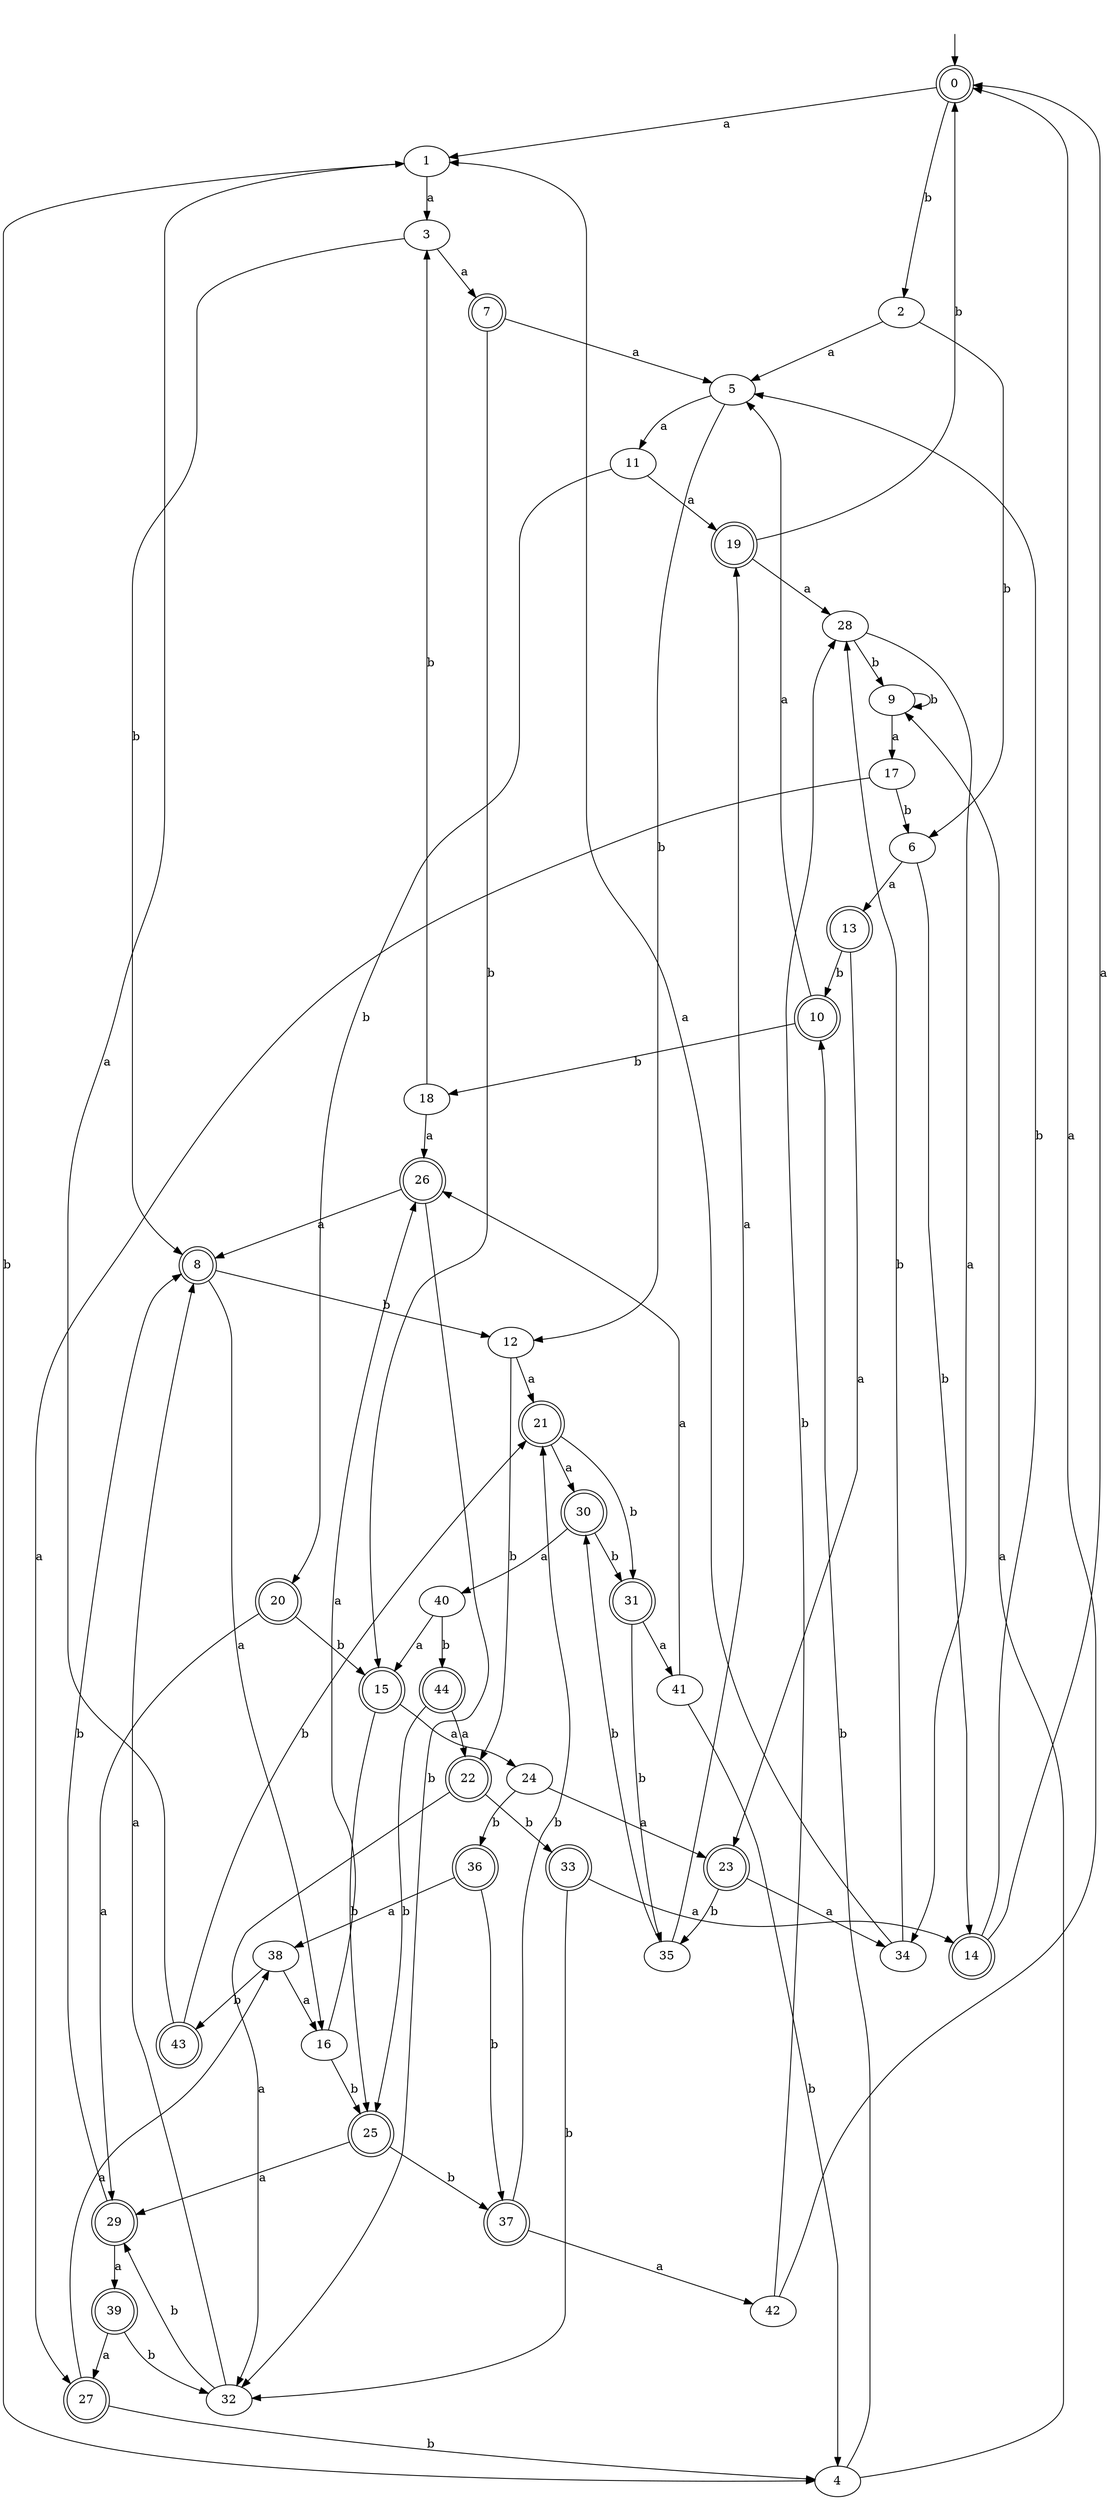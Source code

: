 digraph RandomDFA {
  __start0 [label="", shape=none];
  __start0 -> 0 [label=""];
  0 [shape=circle] [shape=doublecircle]
  0 -> 1 [label="a"]
  0 -> 2 [label="b"]
  1
  1 -> 3 [label="a"]
  1 -> 4 [label="b"]
  2
  2 -> 5 [label="a"]
  2 -> 6 [label="b"]
  3
  3 -> 7 [label="a"]
  3 -> 8 [label="b"]
  4
  4 -> 9 [label="a"]
  4 -> 10 [label="b"]
  5
  5 -> 11 [label="a"]
  5 -> 12 [label="b"]
  6
  6 -> 13 [label="a"]
  6 -> 14 [label="b"]
  7 [shape=doublecircle]
  7 -> 5 [label="a"]
  7 -> 15 [label="b"]
  8 [shape=doublecircle]
  8 -> 16 [label="a"]
  8 -> 12 [label="b"]
  9
  9 -> 17 [label="a"]
  9 -> 9 [label="b"]
  10 [shape=doublecircle]
  10 -> 5 [label="a"]
  10 -> 18 [label="b"]
  11
  11 -> 19 [label="a"]
  11 -> 20 [label="b"]
  12
  12 -> 21 [label="a"]
  12 -> 22 [label="b"]
  13 [shape=doublecircle]
  13 -> 23 [label="a"]
  13 -> 10 [label="b"]
  14 [shape=doublecircle]
  14 -> 0 [label="a"]
  14 -> 5 [label="b"]
  15 [shape=doublecircle]
  15 -> 24 [label="a"]
  15 -> 25 [label="b"]
  16
  16 -> 26 [label="a"]
  16 -> 25 [label="b"]
  17
  17 -> 27 [label="a"]
  17 -> 6 [label="b"]
  18
  18 -> 26 [label="a"]
  18 -> 3 [label="b"]
  19 [shape=doublecircle]
  19 -> 28 [label="a"]
  19 -> 0 [label="b"]
  20 [shape=doublecircle]
  20 -> 29 [label="a"]
  20 -> 15 [label="b"]
  21 [shape=doublecircle]
  21 -> 30 [label="a"]
  21 -> 31 [label="b"]
  22 [shape=doublecircle]
  22 -> 32 [label="a"]
  22 -> 33 [label="b"]
  23 [shape=doublecircle]
  23 -> 34 [label="a"]
  23 -> 35 [label="b"]
  24
  24 -> 23 [label="a"]
  24 -> 36 [label="b"]
  25 [shape=doublecircle]
  25 -> 29 [label="a"]
  25 -> 37 [label="b"]
  26 [shape=doublecircle]
  26 -> 8 [label="a"]
  26 -> 32 [label="b"]
  27 [shape=doublecircle]
  27 -> 38 [label="a"]
  27 -> 4 [label="b"]
  28
  28 -> 34 [label="a"]
  28 -> 9 [label="b"]
  29 [shape=doublecircle]
  29 -> 39 [label="a"]
  29 -> 8 [label="b"]
  30 [shape=doublecircle]
  30 -> 40 [label="a"]
  30 -> 31 [label="b"]
  31 [shape=doublecircle]
  31 -> 41 [label="a"]
  31 -> 35 [label="b"]
  32
  32 -> 8 [label="a"]
  32 -> 29 [label="b"]
  33 [shape=doublecircle]
  33 -> 14 [label="a"]
  33 -> 32 [label="b"]
  34
  34 -> 1 [label="a"]
  34 -> 28 [label="b"]
  35
  35 -> 19 [label="a"]
  35 -> 30 [label="b"]
  36 [shape=doublecircle]
  36 -> 38 [label="a"]
  36 -> 37 [label="b"]
  37 [shape=doublecircle]
  37 -> 42 [label="a"]
  37 -> 21 [label="b"]
  38
  38 -> 16 [label="a"]
  38 -> 43 [label="b"]
  39 [shape=doublecircle]
  39 -> 27 [label="a"]
  39 -> 32 [label="b"]
  40
  40 -> 15 [label="a"]
  40 -> 44 [label="b"]
  41
  41 -> 26 [label="a"]
  41 -> 4 [label="b"]
  42
  42 -> 0 [label="a"]
  42 -> 28 [label="b"]
  43 [shape=doublecircle]
  43 -> 1 [label="a"]
  43 -> 21 [label="b"]
  44 [shape=doublecircle]
  44 -> 22 [label="a"]
  44 -> 25 [label="b"]
}
